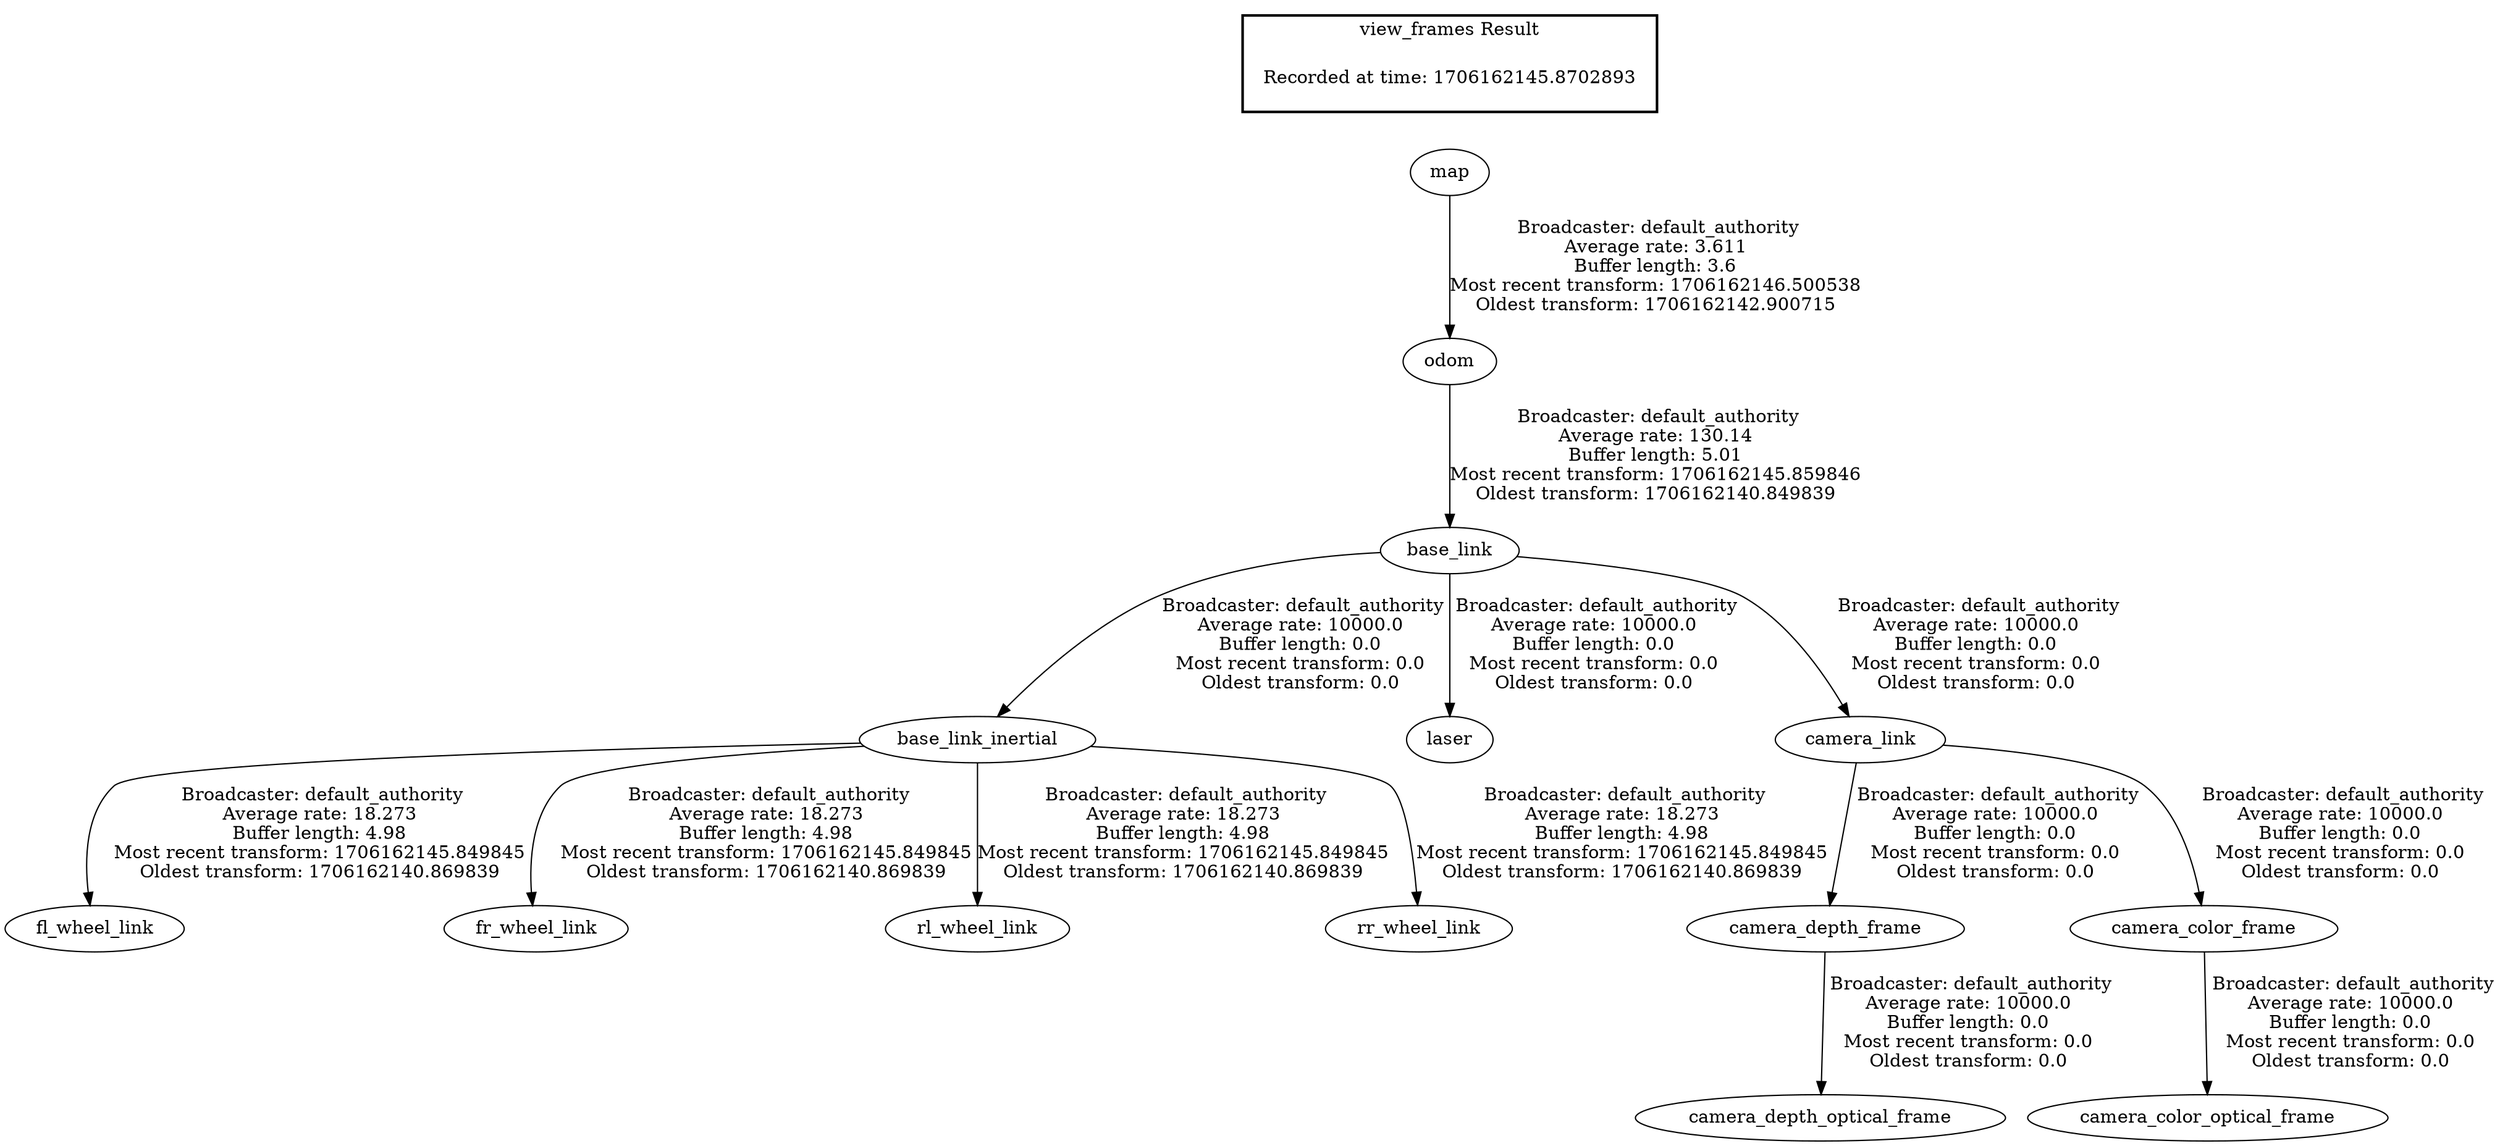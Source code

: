 digraph G {
"odom" -> "base_link"[label=" Broadcaster: default_authority\nAverage rate: 130.14\nBuffer length: 5.01\nMost recent transform: 1706162145.859846\nOldest transform: 1706162140.849839\n"];
"map" -> "odom"[label=" Broadcaster: default_authority\nAverage rate: 3.611\nBuffer length: 3.6\nMost recent transform: 1706162146.500538\nOldest transform: 1706162142.900715\n"];
"base_link" -> "base_link_inertial"[label=" Broadcaster: default_authority\nAverage rate: 10000.0\nBuffer length: 0.0\nMost recent transform: 0.0\nOldest transform: 0.0\n"];
"base_link" -> "laser"[label=" Broadcaster: default_authority\nAverage rate: 10000.0\nBuffer length: 0.0\nMost recent transform: 0.0\nOldest transform: 0.0\n"];
"base_link" -> "camera_link"[label=" Broadcaster: default_authority\nAverage rate: 10000.0\nBuffer length: 0.0\nMost recent transform: 0.0\nOldest transform: 0.0\n"];
"camera_link" -> "camera_depth_frame"[label=" Broadcaster: default_authority\nAverage rate: 10000.0\nBuffer length: 0.0\nMost recent transform: 0.0\nOldest transform: 0.0\n"];
"camera_depth_frame" -> "camera_depth_optical_frame"[label=" Broadcaster: default_authority\nAverage rate: 10000.0\nBuffer length: 0.0\nMost recent transform: 0.0\nOldest transform: 0.0\n"];
"camera_link" -> "camera_color_frame"[label=" Broadcaster: default_authority\nAverage rate: 10000.0\nBuffer length: 0.0\nMost recent transform: 0.0\nOldest transform: 0.0\n"];
"camera_color_frame" -> "camera_color_optical_frame"[label=" Broadcaster: default_authority\nAverage rate: 10000.0\nBuffer length: 0.0\nMost recent transform: 0.0\nOldest transform: 0.0\n"];
"base_link_inertial" -> "fl_wheel_link"[label=" Broadcaster: default_authority\nAverage rate: 18.273\nBuffer length: 4.98\nMost recent transform: 1706162145.849845\nOldest transform: 1706162140.869839\n"];
"base_link_inertial" -> "fr_wheel_link"[label=" Broadcaster: default_authority\nAverage rate: 18.273\nBuffer length: 4.98\nMost recent transform: 1706162145.849845\nOldest transform: 1706162140.869839\n"];
"base_link_inertial" -> "rl_wheel_link"[label=" Broadcaster: default_authority\nAverage rate: 18.273\nBuffer length: 4.98\nMost recent transform: 1706162145.849845\nOldest transform: 1706162140.869839\n"];
"base_link_inertial" -> "rr_wheel_link"[label=" Broadcaster: default_authority\nAverage rate: 18.273\nBuffer length: 4.98\nMost recent transform: 1706162145.849845\nOldest transform: 1706162140.869839\n"];
edge [style=invis];
 subgraph cluster_legend { style=bold; color=black; label ="view_frames Result";
"Recorded at time: 1706162145.8702893"[ shape=plaintext ] ;
}->"map";
}